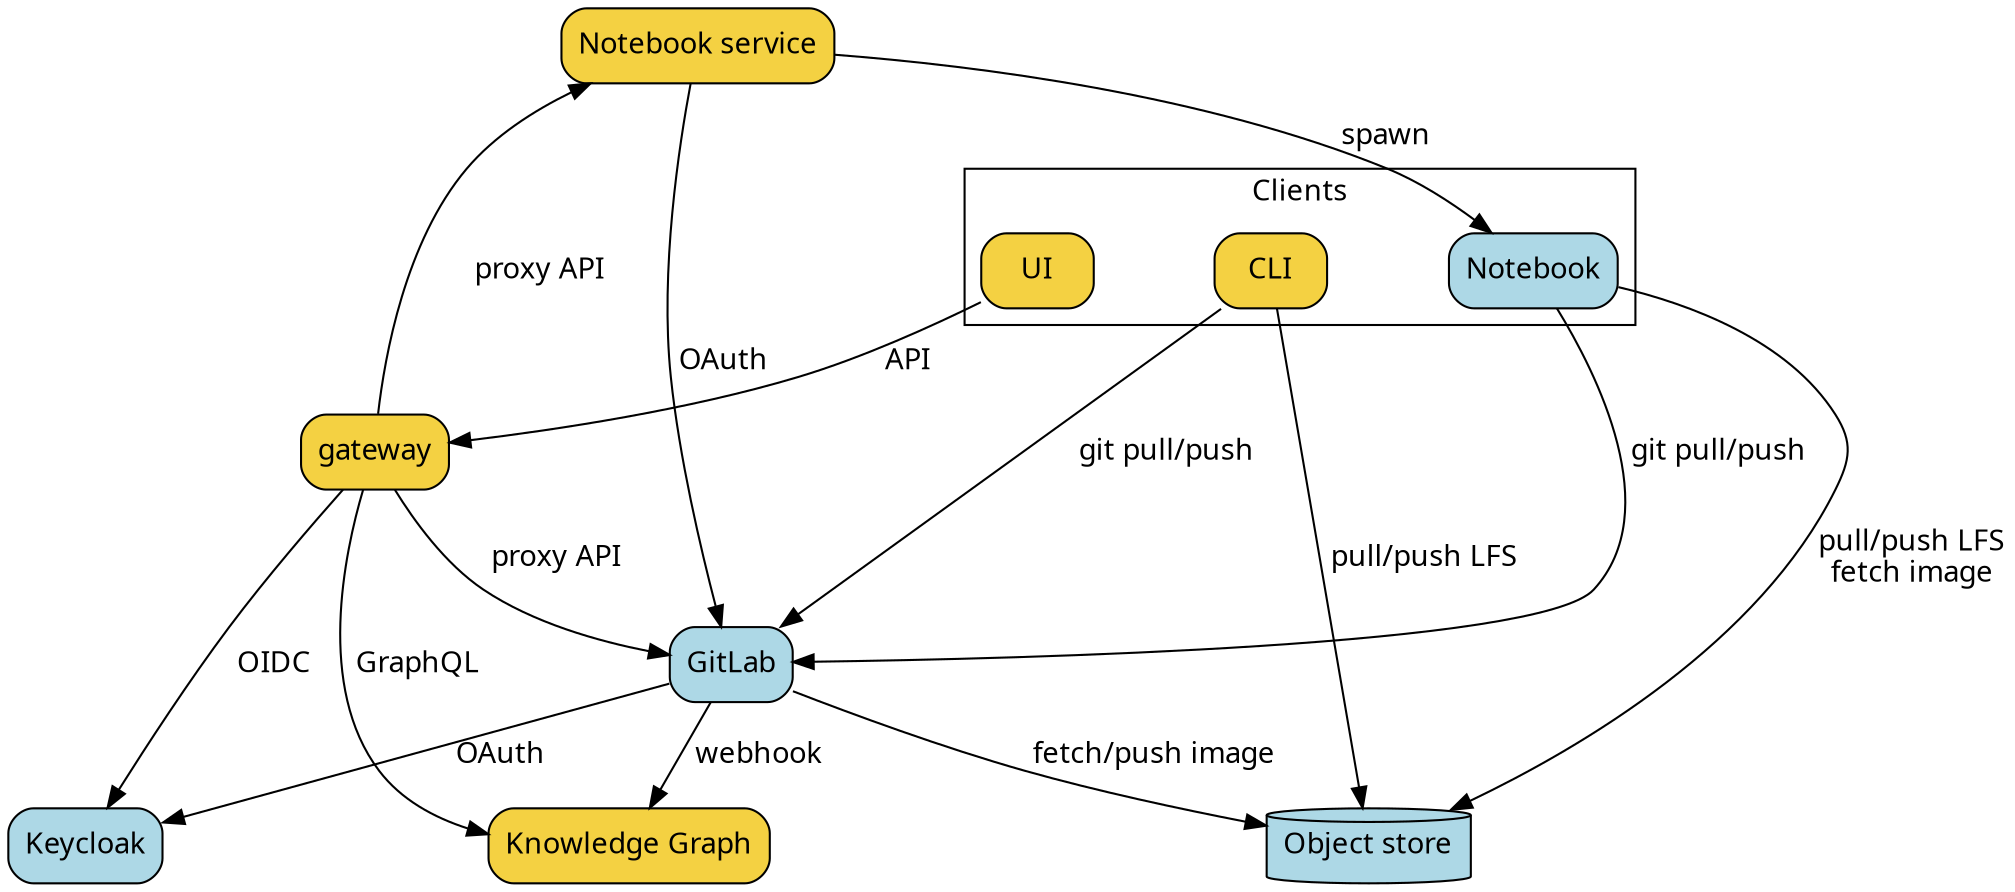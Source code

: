 strict digraph architecture {
  compound=true;
  newrank=true;
  // ordering=out;

  graph [fontname="Raleway", nodesep="0.8"];
  node [shape="rect", style="filled,rounded", fontname="Raleway"];
  edge [fontname="Raleway"]


  # main off-the-shelf services
  GitLab [fillcolor="lightblue" URL="../developer/services/notebooks_service.html#image-builds" target="_graphviz"]
  Keycloak [fillcolor="lightblue"]
  JupyterHub [label="Notebook service" fillcolor="#f4d142" URL="../developer/services/notebooks_service.html" target="_graphviz"]
  Notebook [fillcolor="lightblue"]

  # clients
  UI [fillcolor="#f4d142"]
  CLI [fillcolor="#f4d142"]

  gateway [fillcolor="#f4d142" URL="../developer/services/api_gateway.html" target="_graphviz"]
  "Knowledge Graph" [fillcolor="#f4d142" URL="../developer/services/graph_services.html" target="_graphviz"]

  storage [fillcolor="lightblue", label="Object store", shape="cylinder"]

  subgraph cluster_clients {
    label="Clients"
    UI
    CLI
    Notebook
    {rank=same; UI, CLI, Notebook};
  }

  JupyterHub -> Notebook [label=" spawn"]

  CLI -> GitLab [label=" git pull/push"]
  Notebook -> GitLab [label=" git pull/push"]
  Notebook -> storage [label=" pull/push LFS\n fetch image"]
  UI -> gateway [label=" API"]
  GitLab -> Keycloak [label=" OAuth"]
  JupyterHub -> GitLab [label=" OAuth"]
  gateway -> GitLab [label=" proxy API"]
  gateway -> JupyterHub [label=" proxy API"]
  gateway -> Keycloak [label=" OIDC"]
  GitLab -> storage [label=" fetch/push image"]
  CLI -> storage [label=" pull/push LFS"]
  GitLab -> "Knowledge Graph" [label=" webhook"]
  gateway -> "Knowledge Graph" [label=" GraphQL"]

  {rank=0; UI}
}
